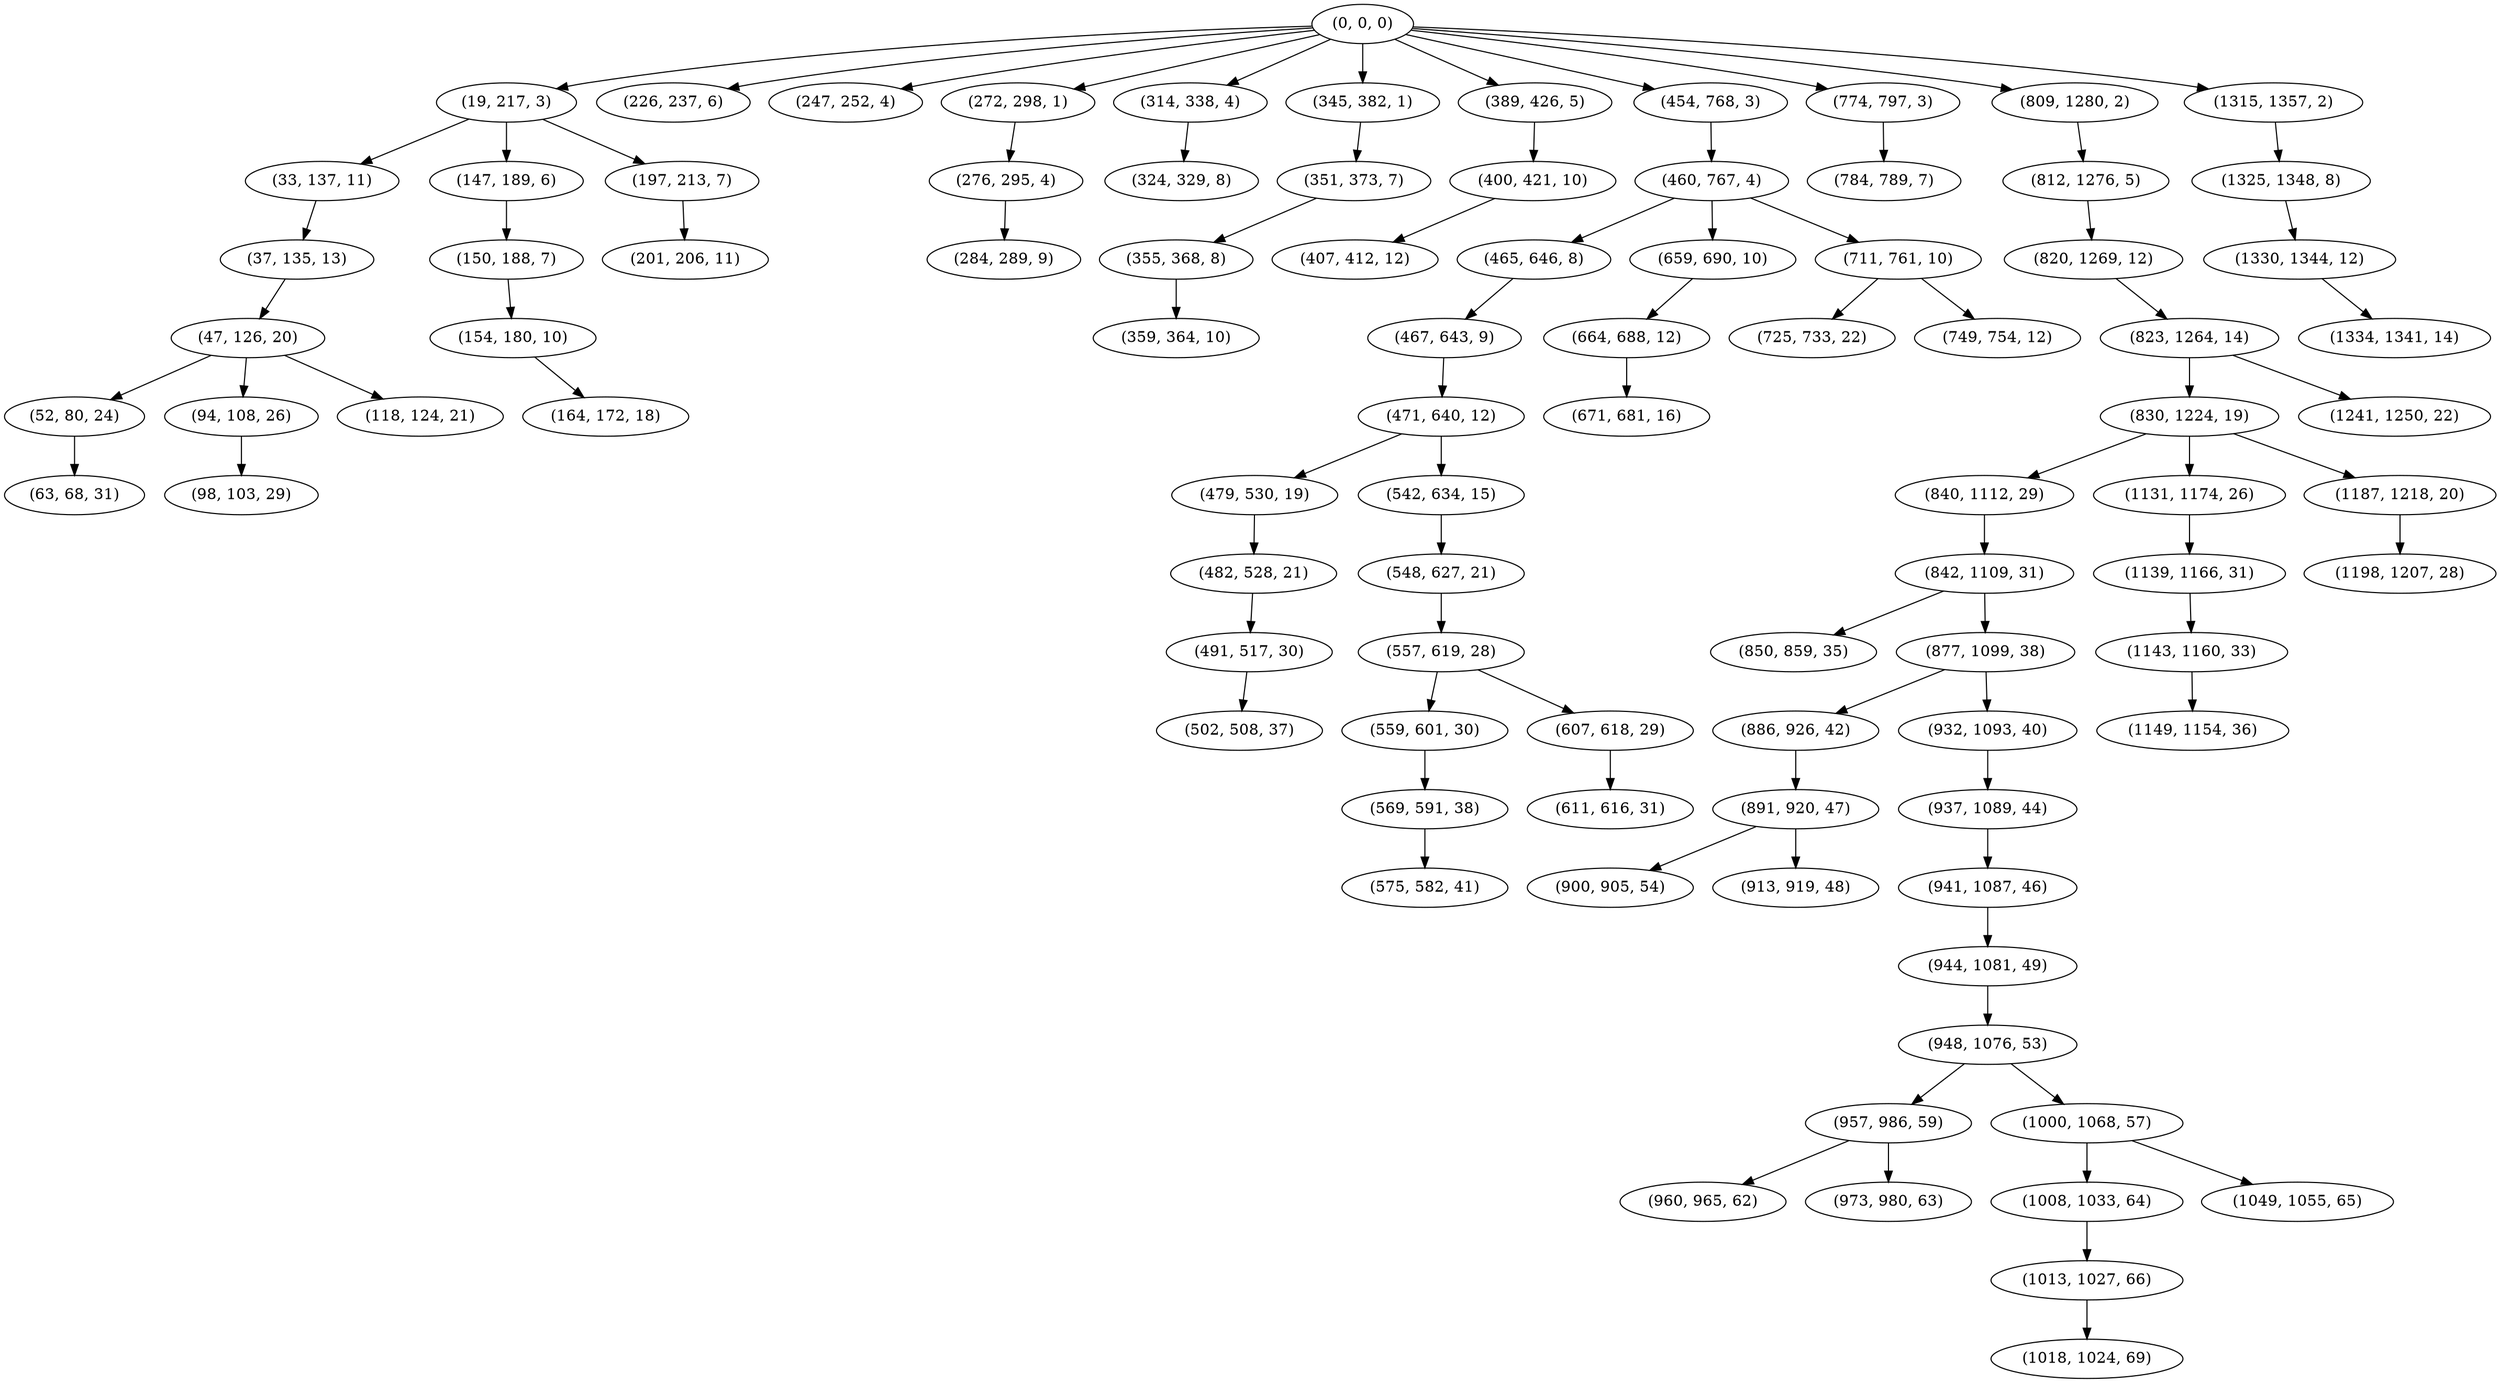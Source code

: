 digraph tree {
    "(0, 0, 0)";
    "(19, 217, 3)";
    "(33, 137, 11)";
    "(37, 135, 13)";
    "(47, 126, 20)";
    "(52, 80, 24)";
    "(63, 68, 31)";
    "(94, 108, 26)";
    "(98, 103, 29)";
    "(118, 124, 21)";
    "(147, 189, 6)";
    "(150, 188, 7)";
    "(154, 180, 10)";
    "(164, 172, 18)";
    "(197, 213, 7)";
    "(201, 206, 11)";
    "(226, 237, 6)";
    "(247, 252, 4)";
    "(272, 298, 1)";
    "(276, 295, 4)";
    "(284, 289, 9)";
    "(314, 338, 4)";
    "(324, 329, 8)";
    "(345, 382, 1)";
    "(351, 373, 7)";
    "(355, 368, 8)";
    "(359, 364, 10)";
    "(389, 426, 5)";
    "(400, 421, 10)";
    "(407, 412, 12)";
    "(454, 768, 3)";
    "(460, 767, 4)";
    "(465, 646, 8)";
    "(467, 643, 9)";
    "(471, 640, 12)";
    "(479, 530, 19)";
    "(482, 528, 21)";
    "(491, 517, 30)";
    "(502, 508, 37)";
    "(542, 634, 15)";
    "(548, 627, 21)";
    "(557, 619, 28)";
    "(559, 601, 30)";
    "(569, 591, 38)";
    "(575, 582, 41)";
    "(607, 618, 29)";
    "(611, 616, 31)";
    "(659, 690, 10)";
    "(664, 688, 12)";
    "(671, 681, 16)";
    "(711, 761, 10)";
    "(725, 733, 22)";
    "(749, 754, 12)";
    "(774, 797, 3)";
    "(784, 789, 7)";
    "(809, 1280, 2)";
    "(812, 1276, 5)";
    "(820, 1269, 12)";
    "(823, 1264, 14)";
    "(830, 1224, 19)";
    "(840, 1112, 29)";
    "(842, 1109, 31)";
    "(850, 859, 35)";
    "(877, 1099, 38)";
    "(886, 926, 42)";
    "(891, 920, 47)";
    "(900, 905, 54)";
    "(913, 919, 48)";
    "(932, 1093, 40)";
    "(937, 1089, 44)";
    "(941, 1087, 46)";
    "(944, 1081, 49)";
    "(948, 1076, 53)";
    "(957, 986, 59)";
    "(960, 965, 62)";
    "(973, 980, 63)";
    "(1000, 1068, 57)";
    "(1008, 1033, 64)";
    "(1013, 1027, 66)";
    "(1018, 1024, 69)";
    "(1049, 1055, 65)";
    "(1131, 1174, 26)";
    "(1139, 1166, 31)";
    "(1143, 1160, 33)";
    "(1149, 1154, 36)";
    "(1187, 1218, 20)";
    "(1198, 1207, 28)";
    "(1241, 1250, 22)";
    "(1315, 1357, 2)";
    "(1325, 1348, 8)";
    "(1330, 1344, 12)";
    "(1334, 1341, 14)";
    "(0, 0, 0)" -> "(19, 217, 3)";
    "(0, 0, 0)" -> "(226, 237, 6)";
    "(0, 0, 0)" -> "(247, 252, 4)";
    "(0, 0, 0)" -> "(272, 298, 1)";
    "(0, 0, 0)" -> "(314, 338, 4)";
    "(0, 0, 0)" -> "(345, 382, 1)";
    "(0, 0, 0)" -> "(389, 426, 5)";
    "(0, 0, 0)" -> "(454, 768, 3)";
    "(0, 0, 0)" -> "(774, 797, 3)";
    "(0, 0, 0)" -> "(809, 1280, 2)";
    "(0, 0, 0)" -> "(1315, 1357, 2)";
    "(19, 217, 3)" -> "(33, 137, 11)";
    "(19, 217, 3)" -> "(147, 189, 6)";
    "(19, 217, 3)" -> "(197, 213, 7)";
    "(33, 137, 11)" -> "(37, 135, 13)";
    "(37, 135, 13)" -> "(47, 126, 20)";
    "(47, 126, 20)" -> "(52, 80, 24)";
    "(47, 126, 20)" -> "(94, 108, 26)";
    "(47, 126, 20)" -> "(118, 124, 21)";
    "(52, 80, 24)" -> "(63, 68, 31)";
    "(94, 108, 26)" -> "(98, 103, 29)";
    "(147, 189, 6)" -> "(150, 188, 7)";
    "(150, 188, 7)" -> "(154, 180, 10)";
    "(154, 180, 10)" -> "(164, 172, 18)";
    "(197, 213, 7)" -> "(201, 206, 11)";
    "(272, 298, 1)" -> "(276, 295, 4)";
    "(276, 295, 4)" -> "(284, 289, 9)";
    "(314, 338, 4)" -> "(324, 329, 8)";
    "(345, 382, 1)" -> "(351, 373, 7)";
    "(351, 373, 7)" -> "(355, 368, 8)";
    "(355, 368, 8)" -> "(359, 364, 10)";
    "(389, 426, 5)" -> "(400, 421, 10)";
    "(400, 421, 10)" -> "(407, 412, 12)";
    "(454, 768, 3)" -> "(460, 767, 4)";
    "(460, 767, 4)" -> "(465, 646, 8)";
    "(460, 767, 4)" -> "(659, 690, 10)";
    "(460, 767, 4)" -> "(711, 761, 10)";
    "(465, 646, 8)" -> "(467, 643, 9)";
    "(467, 643, 9)" -> "(471, 640, 12)";
    "(471, 640, 12)" -> "(479, 530, 19)";
    "(471, 640, 12)" -> "(542, 634, 15)";
    "(479, 530, 19)" -> "(482, 528, 21)";
    "(482, 528, 21)" -> "(491, 517, 30)";
    "(491, 517, 30)" -> "(502, 508, 37)";
    "(542, 634, 15)" -> "(548, 627, 21)";
    "(548, 627, 21)" -> "(557, 619, 28)";
    "(557, 619, 28)" -> "(559, 601, 30)";
    "(557, 619, 28)" -> "(607, 618, 29)";
    "(559, 601, 30)" -> "(569, 591, 38)";
    "(569, 591, 38)" -> "(575, 582, 41)";
    "(607, 618, 29)" -> "(611, 616, 31)";
    "(659, 690, 10)" -> "(664, 688, 12)";
    "(664, 688, 12)" -> "(671, 681, 16)";
    "(711, 761, 10)" -> "(725, 733, 22)";
    "(711, 761, 10)" -> "(749, 754, 12)";
    "(774, 797, 3)" -> "(784, 789, 7)";
    "(809, 1280, 2)" -> "(812, 1276, 5)";
    "(812, 1276, 5)" -> "(820, 1269, 12)";
    "(820, 1269, 12)" -> "(823, 1264, 14)";
    "(823, 1264, 14)" -> "(830, 1224, 19)";
    "(823, 1264, 14)" -> "(1241, 1250, 22)";
    "(830, 1224, 19)" -> "(840, 1112, 29)";
    "(830, 1224, 19)" -> "(1131, 1174, 26)";
    "(830, 1224, 19)" -> "(1187, 1218, 20)";
    "(840, 1112, 29)" -> "(842, 1109, 31)";
    "(842, 1109, 31)" -> "(850, 859, 35)";
    "(842, 1109, 31)" -> "(877, 1099, 38)";
    "(877, 1099, 38)" -> "(886, 926, 42)";
    "(877, 1099, 38)" -> "(932, 1093, 40)";
    "(886, 926, 42)" -> "(891, 920, 47)";
    "(891, 920, 47)" -> "(900, 905, 54)";
    "(891, 920, 47)" -> "(913, 919, 48)";
    "(932, 1093, 40)" -> "(937, 1089, 44)";
    "(937, 1089, 44)" -> "(941, 1087, 46)";
    "(941, 1087, 46)" -> "(944, 1081, 49)";
    "(944, 1081, 49)" -> "(948, 1076, 53)";
    "(948, 1076, 53)" -> "(957, 986, 59)";
    "(948, 1076, 53)" -> "(1000, 1068, 57)";
    "(957, 986, 59)" -> "(960, 965, 62)";
    "(957, 986, 59)" -> "(973, 980, 63)";
    "(1000, 1068, 57)" -> "(1008, 1033, 64)";
    "(1000, 1068, 57)" -> "(1049, 1055, 65)";
    "(1008, 1033, 64)" -> "(1013, 1027, 66)";
    "(1013, 1027, 66)" -> "(1018, 1024, 69)";
    "(1131, 1174, 26)" -> "(1139, 1166, 31)";
    "(1139, 1166, 31)" -> "(1143, 1160, 33)";
    "(1143, 1160, 33)" -> "(1149, 1154, 36)";
    "(1187, 1218, 20)" -> "(1198, 1207, 28)";
    "(1315, 1357, 2)" -> "(1325, 1348, 8)";
    "(1325, 1348, 8)" -> "(1330, 1344, 12)";
    "(1330, 1344, 12)" -> "(1334, 1341, 14)";
}
